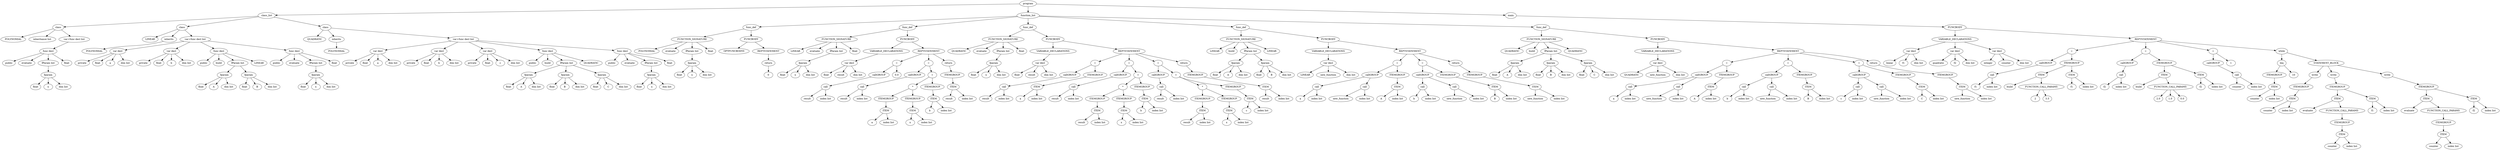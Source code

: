 digraph AST {
0[label="program"]
0->1
0->121
0->478
478[label="main"]
478->479
479[label="FUNCBODY"]
479->480
479->496
496[label="REPTSTATEMENT"]
496->501
496->528
496->560
496->566
566[label="while"]
566->574
566->578
578[label="STATEMENT_BLOCK"]
578->580
578->590
578->612
612[label="write"]
612->629
629[label="ITEMGROUP"]
629->616
629->613
613[label="ITEM"]
613->614
613->615
615[label="index list"]
614[label="f2"]
616[label="ITEM"]
616->617
616->618
618[label="FUNCTION_CALL_PARAMS"]
618->623
623[label="ITEMGROUP"]
623->619
619[label="ITEM"]
619->620
619->621
621[label="index list"]
620[label="counter"]
617[label="evaluate"]
590[label="write"]
590->607
607[label="ITEMGROUP"]
607->594
607->591
591[label="ITEM"]
591->592
591->593
593[label="index list"]
592[label="f1"]
594[label="ITEM"]
594->595
594->596
596[label="FUNCTION_CALL_PARAMS"]
596->601
601[label="ITEMGROUP"]
601->597
597[label="ITEM"]
597->598
597->599
599[label="index list"]
598[label="counter"]
595[label="evaluate"]
580[label="write"]
580->585
585[label="ITEMGROUP"]
585->581
581[label="ITEM"]
581->582
581->583
583[label="index list"]
582[label="counter"]
574[label="leq"]
574->571
574->575
575[label="10"]
571[label="ITEMGROUP"]
571->567
567[label="ITEM"]
567->568
567->569
569[label="index list"]
568[label="counter"]
560[label="="]
560->559
560->561
561[label="1"]
559[label="callGROUP"]
559->556
556[label="call"]
556->557
556->558
558[label="index list"]
557[label="counter"]
528[label="="]
528->527
528->551
551[label="ITEMGROUP"]
551->532
551->529
529[label="ITEM"]
529->530
529->531
531[label="index list"]
530[label="f2"]
532[label="ITEM"]
532->533
532->534
534[label="FUNCTION_CALL_PARAMS"]
534->535
534->540
534->545
545[label="0.0"]
540[label="1.0"]
535[label="2.0"]
533[label="build"]
527[label="callGROUP"]
527->524
524[label="call"]
524->525
524->526
526[label="index list"]
525[label="f2"]
501[label="="]
501->500
501->519
519[label="ITEMGROUP"]
519->505
519->502
502[label="ITEM"]
502->503
502->504
504[label="index list"]
503[label="f1"]
505[label="ITEM"]
505->506
505->507
507[label="FUNCTION_CALL_PARAMS"]
507->508
507->513
513[label="3.5"]
508[label="2"]
506[label="build"]
500[label="callGROUP"]
500->497
497[label="call"]
497->498
497->499
499[label="index list"]
498[label="f1"]
480[label="VARIABLE_DECLARATIONS"]
480->482
480->487
480->492
492[label="var decl"]
492->491
492->493
492->494
494[label="dim list"]
493[label="counter"]
491[label="integer"]
487[label="var decl"]
487->486
487->488
487->489
489[label="dim list"]
488[label="f2"]
486[label="quadratic"]
482[label="var decl"]
482->481
482->483
482->484
484[label="dim list"]
483[label="f1"]
481[label="linear"]
121[label="function_list"]
121->122
121->145
121->214
121->314
121->385
385[label="func_def"]
385->386
385->408
408[label="FUNCBODY"]
408->409
408->415
415[label="REPTSTATEMENT"]
415->423
415->440
415->457
415->467
467[label="return"]
467->472
472[label="ITEMGROUP"]
472->468
468[label="ITEM"]
468->469
468->470
470[label="index list"]
469[label="new_function"]
457[label="="]
457->456
457->462
462[label="ITEMGROUP"]
462->458
458[label="ITEM"]
458->459
458->460
460[label="index list"]
459[label="C"]
456[label="callGROUP"]
456->453
456->450
450[label="call"]
450->451
450->452
452[label="index list"]
451[label="new_function"]
453[label="call"]
453->454
453->455
455[label="index list"]
454[label="c"]
440[label="="]
440->439
440->445
445[label="ITEMGROUP"]
445->441
441[label="ITEM"]
441->442
441->443
443[label="index list"]
442[label="B"]
439[label="callGROUP"]
439->436
439->433
433[label="call"]
433->434
433->435
435[label="index list"]
434[label="new_function"]
436[label="call"]
436->437
436->438
438[label="index list"]
437[label="b"]
423[label="="]
423->422
423->428
428[label="ITEMGROUP"]
428->424
424[label="ITEM"]
424->425
424->426
426[label="index list"]
425[label="A"]
422[label="callGROUP"]
422->419
422->416
416[label="call"]
416->417
416->418
418[label="index list"]
417[label="new_function"]
419[label="call"]
419->420
419->421
421[label="index list"]
420[label="a"]
409[label="VARIABLE_DECLARATIONS"]
409->411
411[label="var decl"]
411->410
411->412
411->413
413[label="dim list"]
412[label="new_function"]
410[label="QUADRATIC"]
386[label="FUNCTION_SIGNATURE"]
386->387
386->389
386->391
386->407
407[label="QUADRATIC"]
391[label="fParam list"]
391->392
391->397
391->402
402[label="fparam"]
402->403
402->404
402->405
405[label="dim list"]
404[label="C"]
403[label="float"]
397[label="fparam"]
397->398
397->399
397->400
400[label="dim list"]
399[label="B"]
398[label="float"]
392[label="fparam"]
392->393
392->394
392->395
395[label="dim list"]
394[label="A"]
393[label="float"]
389[label="build"]
387[label="QUADRATIC"]
314[label="func_def"]
314->315
314->332
332[label="FUNCBODY"]
332->333
332->339
339[label="REPTSTATEMENT"]
339->347
339->364
339->374
374[label="return"]
374->379
379[label="ITEMGROUP"]
379->375
375[label="ITEM"]
375->376
375->377
377[label="index list"]
376[label="new_function"]
364[label="="]
364->363
364->369
369[label="ITEMGROUP"]
369->365
365[label="ITEM"]
365->366
365->367
367[label="index list"]
366[label="B"]
363[label="callGROUP"]
363->360
363->357
357[label="call"]
357->358
357->359
359[label="index list"]
358[label="new_function"]
360[label="call"]
360->361
360->362
362[label="index list"]
361[label="b"]
347[label="="]
347->346
347->352
352[label="ITEMGROUP"]
352->348
348[label="ITEM"]
348->349
348->350
350[label="index list"]
349[label="A"]
346[label="callGROUP"]
346->343
346->340
340[label="call"]
340->341
340->342
342[label="index list"]
341[label="new_function"]
343[label="call"]
343->344
343->345
345[label="index list"]
344[label="a"]
333[label="VARIABLE_DECLARATIONS"]
333->335
335[label="var decl"]
335->334
335->336
335->337
337[label="dim list"]
336[label="new_function"]
334[label="LINEAR"]
315[label="FUNCTION_SIGNATURE"]
315->316
315->318
315->320
315->331
331[label="LINEAR"]
320[label="fParam list"]
320->321
320->326
326[label="fparam"]
326->327
326->328
326->329
329[label="dim list"]
328[label="B"]
327[label="float"]
321[label="fparam"]
321->322
321->323
321->324
324[label="dim list"]
323[label="A"]
322[label="float"]
318[label="build"]
316[label="LINEAR"]
214[label="func_def"]
214->215
214->227
227[label="FUNCBODY"]
227->228
227->234
234[label="REPTSTATEMENT"]
234->239
234->253
234->280
234->303
303[label="return"]
303->308
308[label="ITEMGROUP"]
308->304
304[label="ITEM"]
304->305
304->306
306[label="index list"]
305[label="result"]
280[label="="]
280->279
280->293
293[label="+"]
293->286
293->298
298[label="ITEMGROUP"]
298->294
294[label="ITEM"]
294->295
294->296
296[label="index list"]
295[label="c"]
286[label="*"]
286->285
286->291
291[label="ITEMGROUP"]
291->287
287[label="ITEM"]
287->288
287->289
289[label="index list"]
288[label="x"]
285[label="ITEMGROUP"]
285->281
281[label="ITEM"]
281->282
281->283
283[label="index list"]
282[label="result"]
279[label="callGROUP"]
279->276
276[label="call"]
276->277
276->278
278[label="index list"]
277[label="result"]
253[label="="]
253->252
253->266
266[label="+"]
266->259
266->271
271[label="ITEMGROUP"]
271->267
267[label="ITEM"]
267->268
267->269
269[label="index list"]
268[label="b"]
259[label="*"]
259->258
259->264
264[label="ITEMGROUP"]
264->260
260[label="ITEM"]
260->261
260->262
262[label="index list"]
261[label="x"]
258[label="ITEMGROUP"]
258->254
254[label="ITEM"]
254->255
254->256
256[label="index list"]
255[label="result"]
252[label="callGROUP"]
252->249
249[label="call"]
249->250
249->251
251[label="index list"]
250[label="result"]
239[label="="]
239->238
239->244
244[label="ITEMGROUP"]
244->240
240[label="ITEM"]
240->241
240->242
242[label="index list"]
241[label="a"]
238[label="callGROUP"]
238->235
235[label="call"]
235->236
235->237
237[label="index list"]
236[label="result"]
228[label="VARIABLE_DECLARATIONS"]
228->230
230[label="var decl"]
230->229
230->231
230->232
232[label="dim list"]
231[label="result"]
229[label="float"]
215[label="FUNCTION_SIGNATURE"]
215->216
215->218
215->220
215->226
226[label="float"]
220[label="fParam list"]
220->221
221[label="fparam"]
221->222
221->223
221->224
224[label="dim list"]
223[label="x"]
222[label="float"]
218[label="evaluate"]
216[label="QUADRATIC"]
145[label="func_def"]
145->146
145->158
158[label="FUNCBODY"]
158->159
158->165
165[label="REPTSTATEMENT"]
165->170
165->180
165->203
203[label="return"]
203->208
208[label="ITEMGROUP"]
208->204
204[label="ITEM"]
204->205
204->206
206[label="index list"]
205[label="result"]
180[label="="]
180->179
180->193
193[label="+"]
193->186
193->198
198[label="ITEMGROUP"]
198->194
194[label="ITEM"]
194->195
194->196
196[label="index list"]
195[label="b"]
186[label="*"]
186->185
186->191
191[label="ITEMGROUP"]
191->187
187[label="ITEM"]
187->188
187->189
189[label="index list"]
188[label="x"]
185[label="ITEMGROUP"]
185->181
181[label="ITEM"]
181->182
181->183
183[label="index list"]
182[label="a"]
179[label="callGROUP"]
179->176
176[label="call"]
176->177
176->178
178[label="index list"]
177[label="result"]
170[label="="]
170->169
170->171
171[label="0.0"]
169[label="callGROUP"]
169->166
166[label="call"]
166->167
166->168
168[label="index list"]
167[label="result"]
159[label="VARIABLE_DECLARATIONS"]
159->161
161[label="var decl"]
161->160
161->162
161->163
163[label="dim list"]
162[label="result"]
160[label="float"]
146[label="FUNCTION_SIGNATURE"]
146->147
146->149
146->151
146->157
157[label="float"]
151[label="fParam list"]
151->152
152[label="fparam"]
152->153
152->154
152->155
155[label="dim list"]
154[label="x"]
153[label="float"]
149[label="evaluate"]
147[label="LINEAR"]
122[label="func_def"]
122->123
122->135
135[label="FUNCBODY"]
135->136
135->137
137[label="REPTSTATEMENT"]
137->138
138[label="return"]
138->139
139[label="0"]
136[label="OPTFUNCBODY0"]
123[label="FUNCTION_SIGNATURE"]
123->124
123->126
123->128
123->134
134[label="float"]
128[label="fParam list"]
128->129
129[label="fparam"]
129->130
129->131
129->132
132[label="dim list"]
131[label="x"]
130[label="float"]
126[label="evaluate"]
124[label="POLYNOMIAL"]
1[label="class_list"]
1->2
1->18
1->64
64[label="class"]
64->65
64->66
64->69
69[label="var+func decl list"]
69->72
69->78
69->84
69->90
69->111
111[label="func decl"]
111->109
111->110
111->112
111->118
118[label="float"]
112[label="fParam list"]
112->113
113[label="fparam"]
113->114
113->115
113->116
116[label="dim list"]
115[label="x"]
114[label="float"]
110[label="evaluate"]
109[label="public"]
90[label="func decl"]
90->88
90->89
90->91
90->107
107[label="QUADRATIC"]
91[label="fParam list"]
91->92
91->97
91->102
102[label="fparam"]
102->103
102->104
102->105
105[label="dim list"]
104[label="C"]
103[label="float"]
97[label="fparam"]
97->98
97->99
97->100
100[label="dim list"]
99[label="B"]
98[label="float"]
92[label="fparam"]
92->93
92->94
92->95
95[label="dim list"]
94[label="A"]
93[label="float"]
89[label="build"]
88[label="public"]
84[label="var decl"]
84->82
84->83
84->85
84->86
86[label="dim list"]
85[label="c"]
83[label="float"]
82[label="private"]
78[label="var decl"]
78->76
78->77
78->79
78->80
80[label="dim list"]
79[label="b"]
77[label="float"]
76[label="private"]
72[label="var decl"]
72->70
72->71
72->73
72->74
74[label="dim list"]
73[label="a"]
71[label="float"]
70[label="private"]
66[label="inherits"]
66->67
67[label="POLYNOMIAL"]
65[label="QUADRATIC"]
18[label="class"]
18->19
18->20
18->23
23[label="var+func decl list"]
23->26
23->32
23->38
23->54
54[label="func decl"]
54->52
54->53
54->55
54->61
61[label="float"]
55[label="fParam list"]
55->56
56[label="fparam"]
56->57
56->58
56->59
59[label="dim list"]
58[label="x"]
57[label="float"]
53[label="evaluate"]
52[label="public"]
38[label="func decl"]
38->36
38->37
38->39
38->50
50[label="LINEAR"]
39[label="fParam list"]
39->40
39->45
45[label="fparam"]
45->46
45->47
45->48
48[label="dim list"]
47[label="B"]
46[label="float"]
40[label="fparam"]
40->41
40->42
40->43
43[label="dim list"]
42[label="A"]
41[label="float"]
37[label="build"]
36[label="public"]
32[label="var decl"]
32->30
32->31
32->33
32->34
34[label="dim list"]
33[label="b"]
31[label="float"]
30[label="private"]
26[label="var decl"]
26->24
26->25
26->27
26->28
28[label="dim list"]
27[label="a"]
25[label="float"]
24[label="private"]
20[label="inherits"]
20->21
21[label="POLYNOMIAL"]
19[label="LINEAR"]
2[label="class"]
2->3
2->4
2->5
5[label="var+func decl list"]
5->8
8[label="func decl"]
8->6
8->7
8->9
8->15
15[label="float"]
9[label="fParam list"]
9->10
10[label="fparam"]
10->11
10->12
10->13
13[label="dim list"]
12[label="x"]
11[label="float"]
7[label="evaluate"]
6[label="public"]
4[label="inheritance list"]
3[label="POLYNOMIAL"]
}
